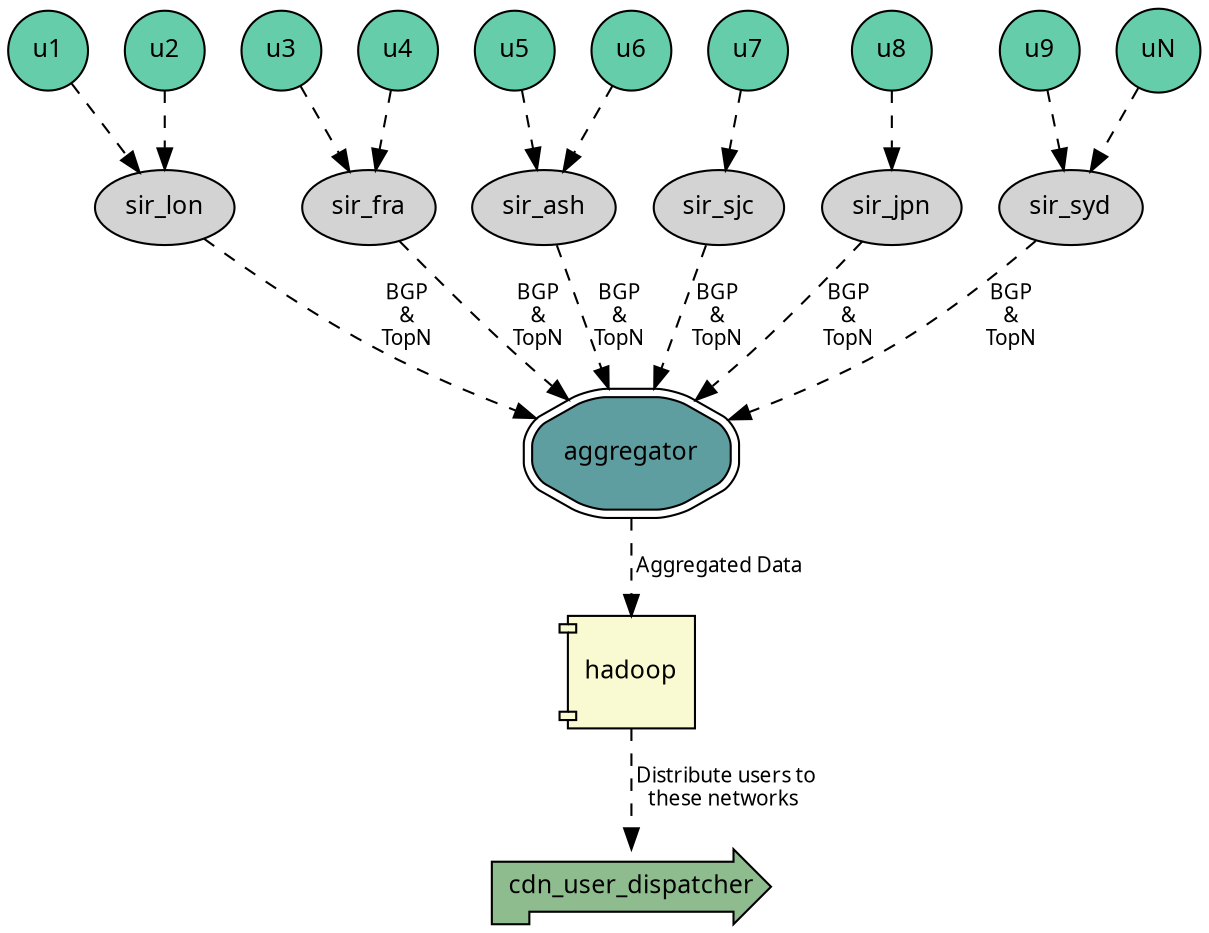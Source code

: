 digraph SIR {
    graph [truecolor=True, bgcolor="#ffffff5f"]
    node [shape="ellipse", style="rounded,filled", fontname="Source Code Pro", fontsize=12]
    edge [fontname="Source Code Pro", fontsize=10, style=dashed]

    aggregator[shape="doubleoctagon", fillcolor="#5F9EA0", height=0.75, width=0.75];
    hadoop[shape="component", fillcolor="#FAFAD2", height=0.75, width=0.75];
    cdn_user_dispatcher[shape="rpromoter", fillcolor="#8FBC8F"];
    u1, u2, u3, u4, u5, u6, u7, u8, u9, uN[shape="circle", fillcolor="#66CDAA"];
    u1 -> sir_lon
    u2 -> sir_lon
    u3 -> sir_fra
    u4 -> sir_fra
    u5 -> sir_ash
    u6 -> sir_ash
    u7 -> sir_sjc
    u8 -> sir_jpn
    u9 -> sir_syd
    uN -> sir_syd

    sir_lon -> aggregator[label="BGP\n&\nTopN"];
    sir_fra -> aggregator[label="BGP\n&\nTopN"];
    sir_ash -> aggregator[label="BGP\n&\nTopN"];
    sir_sjc -> aggregator[label="BGP\n&\nTopN"];
    sir_jpn -> aggregator[label="BGP\n&\nTopN"];
    sir_syd -> aggregator[label="BGP\n&\nTopN"];

    aggregator -> hadoop[label=" Aggregated Data"];

    hadoop -> cdn_user_dispatcher[label=" Distribute users to\nthese networks"];
}
